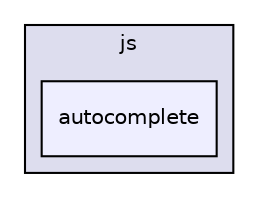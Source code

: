 digraph "libs/angular/angular-material-fileinput-master/bower_components/angular-material/modules/js/autocomplete" {
  compound=true
  node [ fontsize="10", fontname="Helvetica"];
  edge [ labelfontsize="10", labelfontname="Helvetica"];
  subgraph clusterdir_d897d99c4631079a19f1e8c9bbae1589 {
    graph [ bgcolor="#ddddee", pencolor="black", label="js" fontname="Helvetica", fontsize="10", URL="dir_d897d99c4631079a19f1e8c9bbae1589.html"]
  dir_201fb3e8edb85fe8566e5ec55e078197 [shape=box, label="autocomplete", style="filled", fillcolor="#eeeeff", pencolor="black", URL="dir_201fb3e8edb85fe8566e5ec55e078197.html"];
  }
}
